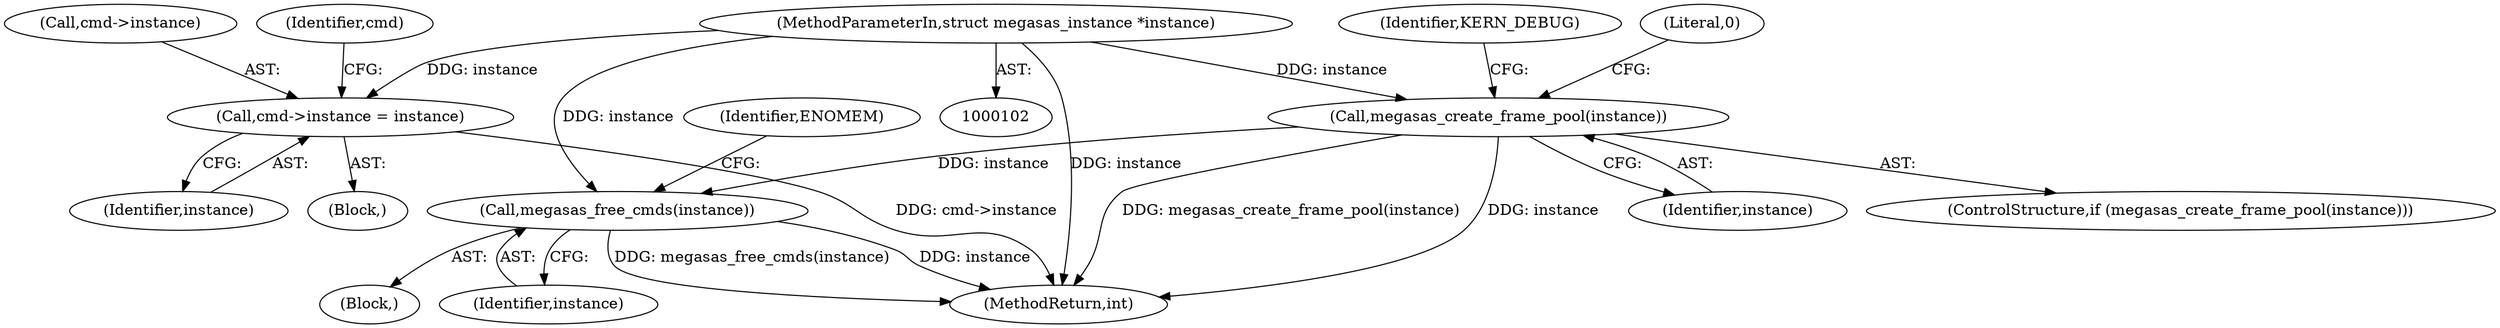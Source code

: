 digraph "0_linux_bcf3b67d16a4c8ffae0aa79de5853435e683945c@pointer" {
"1000103" [label="(MethodParameterIn,struct megasas_instance *instance)"];
"1000237" [label="(Call,cmd->instance = instance)"];
"1000252" [label="(Call,megasas_create_frame_pool(instance))"];
"1000264" [label="(Call,megasas_free_cmds(instance))"];
"1000214" [label="(Block,)"];
"1000268" [label="(Identifier,ENOMEM)"];
"1000270" [label="(Literal,0)"];
"1000237" [label="(Call,cmd->instance = instance)"];
"1000241" [label="(Identifier,instance)"];
"1000253" [label="(Identifier,instance)"];
"1000238" [label="(Call,cmd->instance)"];
"1000264" [label="(Call,megasas_free_cmds(instance))"];
"1000252" [label="(Call,megasas_create_frame_pool(instance))"];
"1000271" [label="(MethodReturn,int)"];
"1000251" [label="(ControlStructure,if (megasas_create_frame_pool(instance)))"];
"1000254" [label="(Block,)"];
"1000103" [label="(MethodParameterIn,struct megasas_instance *instance)"];
"1000265" [label="(Identifier,instance)"];
"1000256" [label="(Identifier,KERN_DEBUG)"];
"1000245" [label="(Identifier,cmd)"];
"1000103" -> "1000102"  [label="AST: "];
"1000103" -> "1000271"  [label="DDG: instance"];
"1000103" -> "1000237"  [label="DDG: instance"];
"1000103" -> "1000252"  [label="DDG: instance"];
"1000103" -> "1000264"  [label="DDG: instance"];
"1000237" -> "1000214"  [label="AST: "];
"1000237" -> "1000241"  [label="CFG: "];
"1000238" -> "1000237"  [label="AST: "];
"1000241" -> "1000237"  [label="AST: "];
"1000245" -> "1000237"  [label="CFG: "];
"1000237" -> "1000271"  [label="DDG: cmd->instance"];
"1000252" -> "1000251"  [label="AST: "];
"1000252" -> "1000253"  [label="CFG: "];
"1000253" -> "1000252"  [label="AST: "];
"1000256" -> "1000252"  [label="CFG: "];
"1000270" -> "1000252"  [label="CFG: "];
"1000252" -> "1000271"  [label="DDG: instance"];
"1000252" -> "1000271"  [label="DDG: megasas_create_frame_pool(instance)"];
"1000252" -> "1000264"  [label="DDG: instance"];
"1000264" -> "1000254"  [label="AST: "];
"1000264" -> "1000265"  [label="CFG: "];
"1000265" -> "1000264"  [label="AST: "];
"1000268" -> "1000264"  [label="CFG: "];
"1000264" -> "1000271"  [label="DDG: instance"];
"1000264" -> "1000271"  [label="DDG: megasas_free_cmds(instance)"];
}
